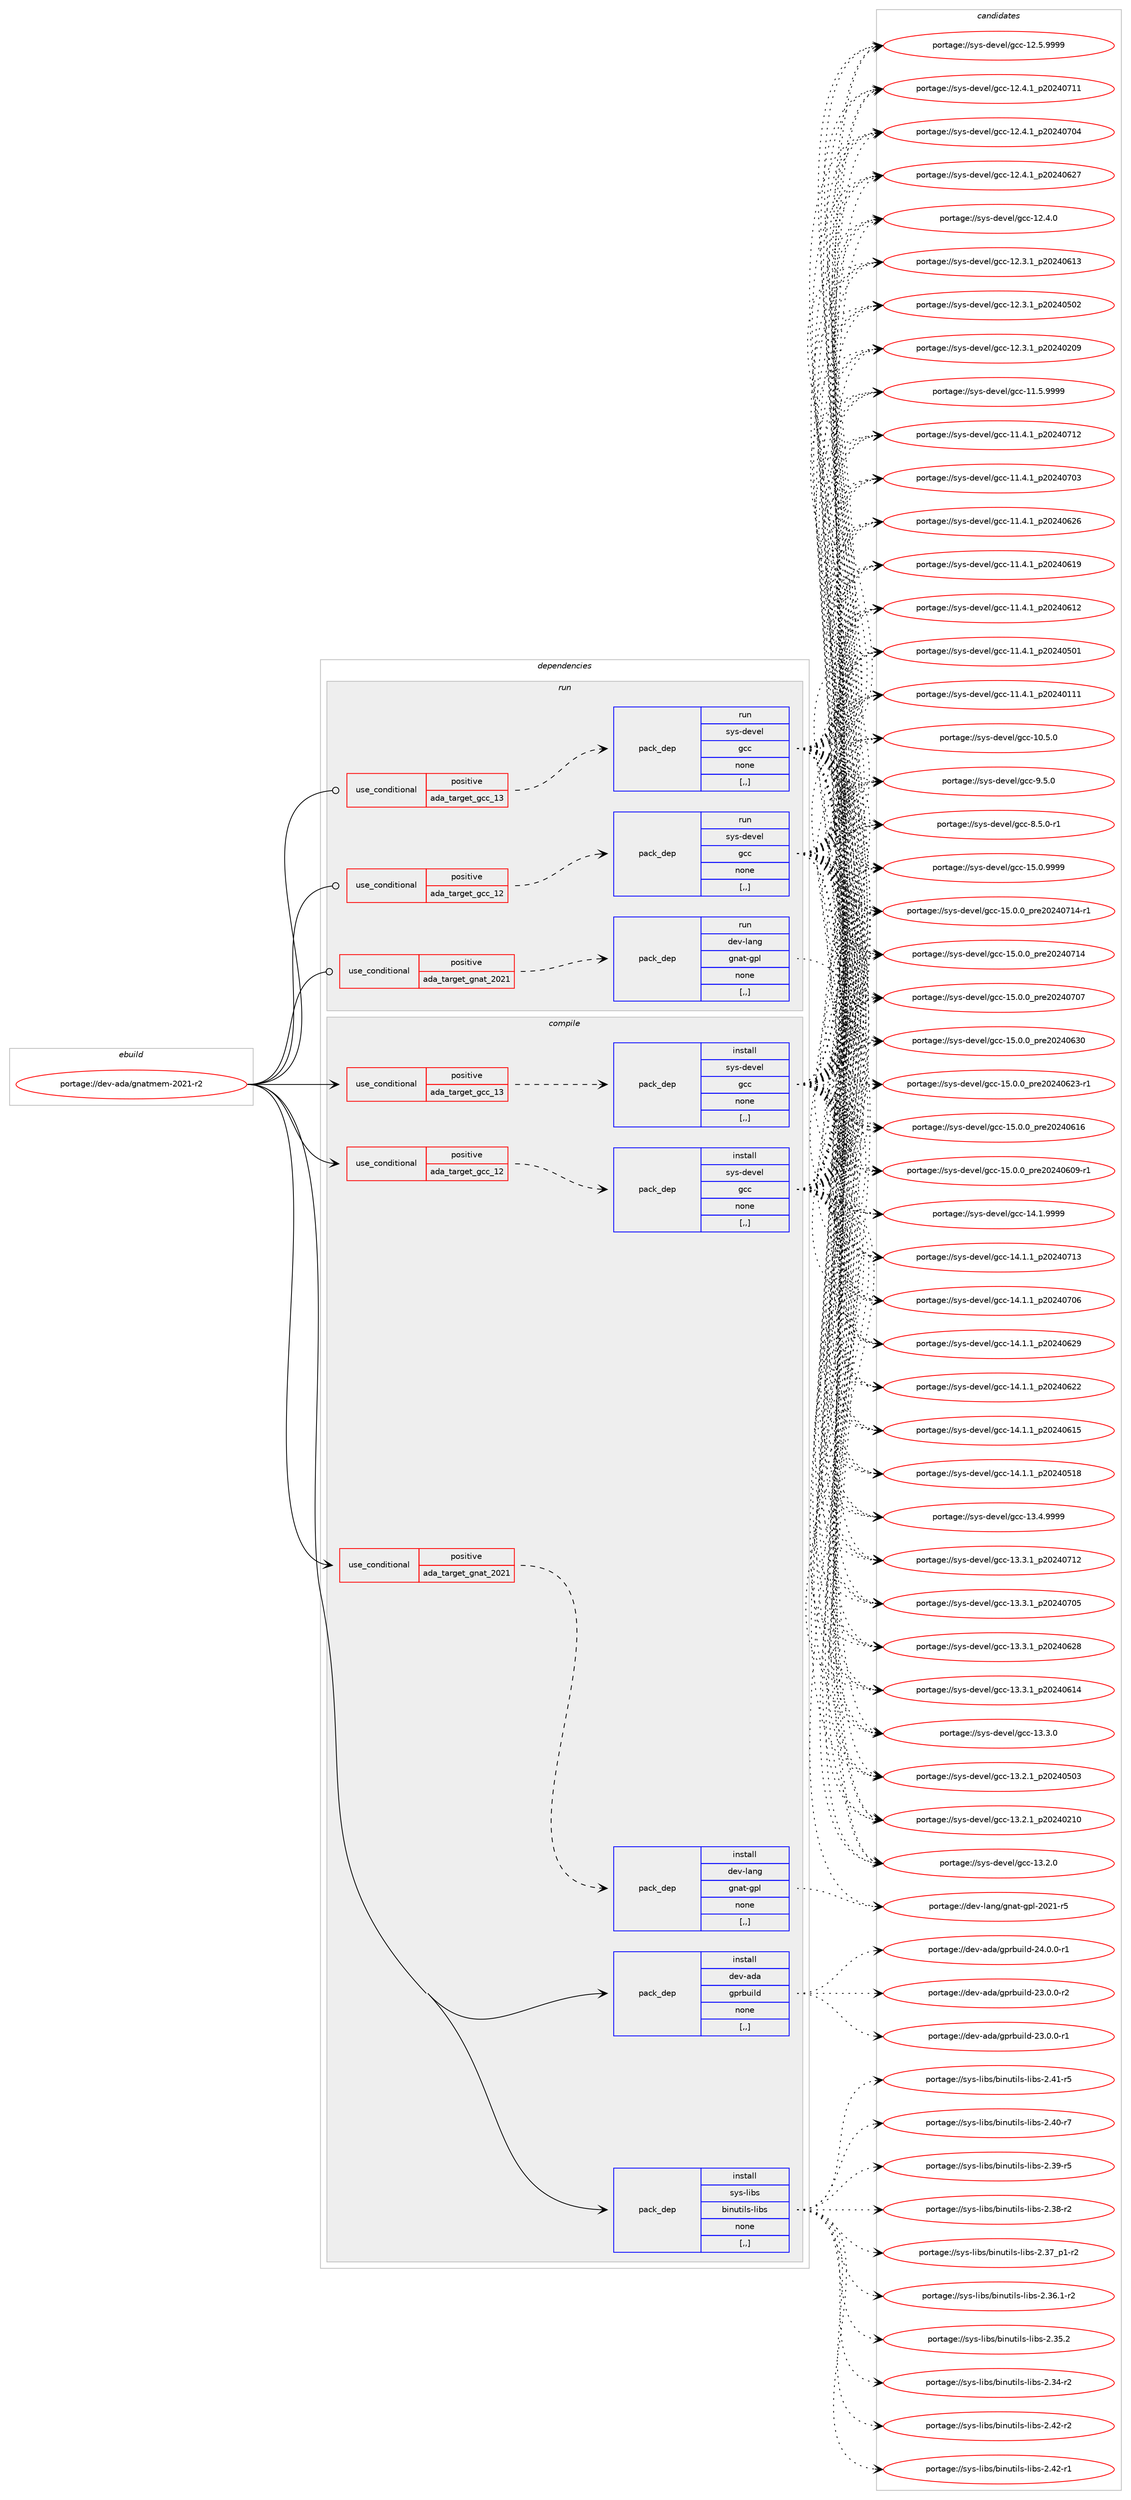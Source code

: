 digraph prolog {

# *************
# Graph options
# *************

newrank=true;
concentrate=true;
compound=true;
graph [rankdir=LR,fontname=Helvetica,fontsize=10,ranksep=1.5];#, ranksep=2.5, nodesep=0.2];
edge  [arrowhead=vee];
node  [fontname=Helvetica,fontsize=10];

# **********
# The ebuild
# **********

subgraph cluster_leftcol {
color=gray;
rank=same;
label=<<i>ebuild</i>>;
id [label="portage://dev-ada/gnatmem-2021-r2", color=red, width=4, href="../dev-ada/gnatmem-2021-r2.svg"];
}

# ****************
# The dependencies
# ****************

subgraph cluster_midcol {
color=gray;
label=<<i>dependencies</i>>;
subgraph cluster_compile {
fillcolor="#eeeeee";
style=filled;
label=<<i>compile</i>>;
subgraph cond16458 {
dependency63470 [label=<<TABLE BORDER="0" CELLBORDER="1" CELLSPACING="0" CELLPADDING="4"><TR><TD ROWSPAN="3" CELLPADDING="10">use_conditional</TD></TR><TR><TD>positive</TD></TR><TR><TD>ada_target_gcc_12</TD></TR></TABLE>>, shape=none, color=red];
subgraph pack46106 {
dependency63471 [label=<<TABLE BORDER="0" CELLBORDER="1" CELLSPACING="0" CELLPADDING="4" WIDTH="220"><TR><TD ROWSPAN="6" CELLPADDING="30">pack_dep</TD></TR><TR><TD WIDTH="110">install</TD></TR><TR><TD>sys-devel</TD></TR><TR><TD>gcc</TD></TR><TR><TD>none</TD></TR><TR><TD>[,,]</TD></TR></TABLE>>, shape=none, color=blue];
}
dependency63470:e -> dependency63471:w [weight=20,style="dashed",arrowhead="vee"];
}
id:e -> dependency63470:w [weight=20,style="solid",arrowhead="vee"];
subgraph cond16459 {
dependency63472 [label=<<TABLE BORDER="0" CELLBORDER="1" CELLSPACING="0" CELLPADDING="4"><TR><TD ROWSPAN="3" CELLPADDING="10">use_conditional</TD></TR><TR><TD>positive</TD></TR><TR><TD>ada_target_gcc_13</TD></TR></TABLE>>, shape=none, color=red];
subgraph pack46107 {
dependency63473 [label=<<TABLE BORDER="0" CELLBORDER="1" CELLSPACING="0" CELLPADDING="4" WIDTH="220"><TR><TD ROWSPAN="6" CELLPADDING="30">pack_dep</TD></TR><TR><TD WIDTH="110">install</TD></TR><TR><TD>sys-devel</TD></TR><TR><TD>gcc</TD></TR><TR><TD>none</TD></TR><TR><TD>[,,]</TD></TR></TABLE>>, shape=none, color=blue];
}
dependency63472:e -> dependency63473:w [weight=20,style="dashed",arrowhead="vee"];
}
id:e -> dependency63472:w [weight=20,style="solid",arrowhead="vee"];
subgraph cond16460 {
dependency63474 [label=<<TABLE BORDER="0" CELLBORDER="1" CELLSPACING="0" CELLPADDING="4"><TR><TD ROWSPAN="3" CELLPADDING="10">use_conditional</TD></TR><TR><TD>positive</TD></TR><TR><TD>ada_target_gnat_2021</TD></TR></TABLE>>, shape=none, color=red];
subgraph pack46108 {
dependency63475 [label=<<TABLE BORDER="0" CELLBORDER="1" CELLSPACING="0" CELLPADDING="4" WIDTH="220"><TR><TD ROWSPAN="6" CELLPADDING="30">pack_dep</TD></TR><TR><TD WIDTH="110">install</TD></TR><TR><TD>dev-lang</TD></TR><TR><TD>gnat-gpl</TD></TR><TR><TD>none</TD></TR><TR><TD>[,,]</TD></TR></TABLE>>, shape=none, color=blue];
}
dependency63474:e -> dependency63475:w [weight=20,style="dashed",arrowhead="vee"];
}
id:e -> dependency63474:w [weight=20,style="solid",arrowhead="vee"];
subgraph pack46109 {
dependency63476 [label=<<TABLE BORDER="0" CELLBORDER="1" CELLSPACING="0" CELLPADDING="4" WIDTH="220"><TR><TD ROWSPAN="6" CELLPADDING="30">pack_dep</TD></TR><TR><TD WIDTH="110">install</TD></TR><TR><TD>dev-ada</TD></TR><TR><TD>gprbuild</TD></TR><TR><TD>none</TD></TR><TR><TD>[,,]</TD></TR></TABLE>>, shape=none, color=blue];
}
id:e -> dependency63476:w [weight=20,style="solid",arrowhead="vee"];
subgraph pack46110 {
dependency63477 [label=<<TABLE BORDER="0" CELLBORDER="1" CELLSPACING="0" CELLPADDING="4" WIDTH="220"><TR><TD ROWSPAN="6" CELLPADDING="30">pack_dep</TD></TR><TR><TD WIDTH="110">install</TD></TR><TR><TD>sys-libs</TD></TR><TR><TD>binutils-libs</TD></TR><TR><TD>none</TD></TR><TR><TD>[,,]</TD></TR></TABLE>>, shape=none, color=blue];
}
id:e -> dependency63477:w [weight=20,style="solid",arrowhead="vee"];
}
subgraph cluster_compileandrun {
fillcolor="#eeeeee";
style=filled;
label=<<i>compile and run</i>>;
}
subgraph cluster_run {
fillcolor="#eeeeee";
style=filled;
label=<<i>run</i>>;
subgraph cond16461 {
dependency63478 [label=<<TABLE BORDER="0" CELLBORDER="1" CELLSPACING="0" CELLPADDING="4"><TR><TD ROWSPAN="3" CELLPADDING="10">use_conditional</TD></TR><TR><TD>positive</TD></TR><TR><TD>ada_target_gcc_12</TD></TR></TABLE>>, shape=none, color=red];
subgraph pack46111 {
dependency63479 [label=<<TABLE BORDER="0" CELLBORDER="1" CELLSPACING="0" CELLPADDING="4" WIDTH="220"><TR><TD ROWSPAN="6" CELLPADDING="30">pack_dep</TD></TR><TR><TD WIDTH="110">run</TD></TR><TR><TD>sys-devel</TD></TR><TR><TD>gcc</TD></TR><TR><TD>none</TD></TR><TR><TD>[,,]</TD></TR></TABLE>>, shape=none, color=blue];
}
dependency63478:e -> dependency63479:w [weight=20,style="dashed",arrowhead="vee"];
}
id:e -> dependency63478:w [weight=20,style="solid",arrowhead="odot"];
subgraph cond16462 {
dependency63480 [label=<<TABLE BORDER="0" CELLBORDER="1" CELLSPACING="0" CELLPADDING="4"><TR><TD ROWSPAN="3" CELLPADDING="10">use_conditional</TD></TR><TR><TD>positive</TD></TR><TR><TD>ada_target_gcc_13</TD></TR></TABLE>>, shape=none, color=red];
subgraph pack46112 {
dependency63481 [label=<<TABLE BORDER="0" CELLBORDER="1" CELLSPACING="0" CELLPADDING="4" WIDTH="220"><TR><TD ROWSPAN="6" CELLPADDING="30">pack_dep</TD></TR><TR><TD WIDTH="110">run</TD></TR><TR><TD>sys-devel</TD></TR><TR><TD>gcc</TD></TR><TR><TD>none</TD></TR><TR><TD>[,,]</TD></TR></TABLE>>, shape=none, color=blue];
}
dependency63480:e -> dependency63481:w [weight=20,style="dashed",arrowhead="vee"];
}
id:e -> dependency63480:w [weight=20,style="solid",arrowhead="odot"];
subgraph cond16463 {
dependency63482 [label=<<TABLE BORDER="0" CELLBORDER="1" CELLSPACING="0" CELLPADDING="4"><TR><TD ROWSPAN="3" CELLPADDING="10">use_conditional</TD></TR><TR><TD>positive</TD></TR><TR><TD>ada_target_gnat_2021</TD></TR></TABLE>>, shape=none, color=red];
subgraph pack46113 {
dependency63483 [label=<<TABLE BORDER="0" CELLBORDER="1" CELLSPACING="0" CELLPADDING="4" WIDTH="220"><TR><TD ROWSPAN="6" CELLPADDING="30">pack_dep</TD></TR><TR><TD WIDTH="110">run</TD></TR><TR><TD>dev-lang</TD></TR><TR><TD>gnat-gpl</TD></TR><TR><TD>none</TD></TR><TR><TD>[,,]</TD></TR></TABLE>>, shape=none, color=blue];
}
dependency63482:e -> dependency63483:w [weight=20,style="dashed",arrowhead="vee"];
}
id:e -> dependency63482:w [weight=20,style="solid",arrowhead="odot"];
}
}

# **************
# The candidates
# **************

subgraph cluster_choices {
rank=same;
color=gray;
label=<<i>candidates</i>>;

subgraph choice46106 {
color=black;
nodesep=1;
choice1151211154510010111810110847103999945495346484657575757 [label="portage://sys-devel/gcc-15.0.9999", color=red, width=4,href="../sys-devel/gcc-15.0.9999.svg"];
choice11512111545100101118101108471039999454953464846489511211410150485052485549524511449 [label="portage://sys-devel/gcc-15.0.0_pre20240714-r1", color=red, width=4,href="../sys-devel/gcc-15.0.0_pre20240714-r1.svg"];
choice1151211154510010111810110847103999945495346484648951121141015048505248554952 [label="portage://sys-devel/gcc-15.0.0_pre20240714", color=red, width=4,href="../sys-devel/gcc-15.0.0_pre20240714.svg"];
choice1151211154510010111810110847103999945495346484648951121141015048505248554855 [label="portage://sys-devel/gcc-15.0.0_pre20240707", color=red, width=4,href="../sys-devel/gcc-15.0.0_pre20240707.svg"];
choice1151211154510010111810110847103999945495346484648951121141015048505248545148 [label="portage://sys-devel/gcc-15.0.0_pre20240630", color=red, width=4,href="../sys-devel/gcc-15.0.0_pre20240630.svg"];
choice11512111545100101118101108471039999454953464846489511211410150485052485450514511449 [label="portage://sys-devel/gcc-15.0.0_pre20240623-r1", color=red, width=4,href="../sys-devel/gcc-15.0.0_pre20240623-r1.svg"];
choice1151211154510010111810110847103999945495346484648951121141015048505248544954 [label="portage://sys-devel/gcc-15.0.0_pre20240616", color=red, width=4,href="../sys-devel/gcc-15.0.0_pre20240616.svg"];
choice11512111545100101118101108471039999454953464846489511211410150485052485448574511449 [label="portage://sys-devel/gcc-15.0.0_pre20240609-r1", color=red, width=4,href="../sys-devel/gcc-15.0.0_pre20240609-r1.svg"];
choice1151211154510010111810110847103999945495246494657575757 [label="portage://sys-devel/gcc-14.1.9999", color=red, width=4,href="../sys-devel/gcc-14.1.9999.svg"];
choice1151211154510010111810110847103999945495246494649951125048505248554951 [label="portage://sys-devel/gcc-14.1.1_p20240713", color=red, width=4,href="../sys-devel/gcc-14.1.1_p20240713.svg"];
choice1151211154510010111810110847103999945495246494649951125048505248554854 [label="portage://sys-devel/gcc-14.1.1_p20240706", color=red, width=4,href="../sys-devel/gcc-14.1.1_p20240706.svg"];
choice1151211154510010111810110847103999945495246494649951125048505248545057 [label="portage://sys-devel/gcc-14.1.1_p20240629", color=red, width=4,href="../sys-devel/gcc-14.1.1_p20240629.svg"];
choice1151211154510010111810110847103999945495246494649951125048505248545050 [label="portage://sys-devel/gcc-14.1.1_p20240622", color=red, width=4,href="../sys-devel/gcc-14.1.1_p20240622.svg"];
choice1151211154510010111810110847103999945495246494649951125048505248544953 [label="portage://sys-devel/gcc-14.1.1_p20240615", color=red, width=4,href="../sys-devel/gcc-14.1.1_p20240615.svg"];
choice1151211154510010111810110847103999945495246494649951125048505248534956 [label="portage://sys-devel/gcc-14.1.1_p20240518", color=red, width=4,href="../sys-devel/gcc-14.1.1_p20240518.svg"];
choice1151211154510010111810110847103999945495146524657575757 [label="portage://sys-devel/gcc-13.4.9999", color=red, width=4,href="../sys-devel/gcc-13.4.9999.svg"];
choice1151211154510010111810110847103999945495146514649951125048505248554950 [label="portage://sys-devel/gcc-13.3.1_p20240712", color=red, width=4,href="../sys-devel/gcc-13.3.1_p20240712.svg"];
choice1151211154510010111810110847103999945495146514649951125048505248554853 [label="portage://sys-devel/gcc-13.3.1_p20240705", color=red, width=4,href="../sys-devel/gcc-13.3.1_p20240705.svg"];
choice1151211154510010111810110847103999945495146514649951125048505248545056 [label="portage://sys-devel/gcc-13.3.1_p20240628", color=red, width=4,href="../sys-devel/gcc-13.3.1_p20240628.svg"];
choice1151211154510010111810110847103999945495146514649951125048505248544952 [label="portage://sys-devel/gcc-13.3.1_p20240614", color=red, width=4,href="../sys-devel/gcc-13.3.1_p20240614.svg"];
choice1151211154510010111810110847103999945495146514648 [label="portage://sys-devel/gcc-13.3.0", color=red, width=4,href="../sys-devel/gcc-13.3.0.svg"];
choice1151211154510010111810110847103999945495146504649951125048505248534851 [label="portage://sys-devel/gcc-13.2.1_p20240503", color=red, width=4,href="../sys-devel/gcc-13.2.1_p20240503.svg"];
choice1151211154510010111810110847103999945495146504649951125048505248504948 [label="portage://sys-devel/gcc-13.2.1_p20240210", color=red, width=4,href="../sys-devel/gcc-13.2.1_p20240210.svg"];
choice1151211154510010111810110847103999945495146504648 [label="portage://sys-devel/gcc-13.2.0", color=red, width=4,href="../sys-devel/gcc-13.2.0.svg"];
choice1151211154510010111810110847103999945495046534657575757 [label="portage://sys-devel/gcc-12.5.9999", color=red, width=4,href="../sys-devel/gcc-12.5.9999.svg"];
choice1151211154510010111810110847103999945495046524649951125048505248554949 [label="portage://sys-devel/gcc-12.4.1_p20240711", color=red, width=4,href="../sys-devel/gcc-12.4.1_p20240711.svg"];
choice1151211154510010111810110847103999945495046524649951125048505248554852 [label="portage://sys-devel/gcc-12.4.1_p20240704", color=red, width=4,href="../sys-devel/gcc-12.4.1_p20240704.svg"];
choice1151211154510010111810110847103999945495046524649951125048505248545055 [label="portage://sys-devel/gcc-12.4.1_p20240627", color=red, width=4,href="../sys-devel/gcc-12.4.1_p20240627.svg"];
choice1151211154510010111810110847103999945495046524648 [label="portage://sys-devel/gcc-12.4.0", color=red, width=4,href="../sys-devel/gcc-12.4.0.svg"];
choice1151211154510010111810110847103999945495046514649951125048505248544951 [label="portage://sys-devel/gcc-12.3.1_p20240613", color=red, width=4,href="../sys-devel/gcc-12.3.1_p20240613.svg"];
choice1151211154510010111810110847103999945495046514649951125048505248534850 [label="portage://sys-devel/gcc-12.3.1_p20240502", color=red, width=4,href="../sys-devel/gcc-12.3.1_p20240502.svg"];
choice1151211154510010111810110847103999945495046514649951125048505248504857 [label="portage://sys-devel/gcc-12.3.1_p20240209", color=red, width=4,href="../sys-devel/gcc-12.3.1_p20240209.svg"];
choice1151211154510010111810110847103999945494946534657575757 [label="portage://sys-devel/gcc-11.5.9999", color=red, width=4,href="../sys-devel/gcc-11.5.9999.svg"];
choice1151211154510010111810110847103999945494946524649951125048505248554950 [label="portage://sys-devel/gcc-11.4.1_p20240712", color=red, width=4,href="../sys-devel/gcc-11.4.1_p20240712.svg"];
choice1151211154510010111810110847103999945494946524649951125048505248554851 [label="portage://sys-devel/gcc-11.4.1_p20240703", color=red, width=4,href="../sys-devel/gcc-11.4.1_p20240703.svg"];
choice1151211154510010111810110847103999945494946524649951125048505248545054 [label="portage://sys-devel/gcc-11.4.1_p20240626", color=red, width=4,href="../sys-devel/gcc-11.4.1_p20240626.svg"];
choice1151211154510010111810110847103999945494946524649951125048505248544957 [label="portage://sys-devel/gcc-11.4.1_p20240619", color=red, width=4,href="../sys-devel/gcc-11.4.1_p20240619.svg"];
choice1151211154510010111810110847103999945494946524649951125048505248544950 [label="portage://sys-devel/gcc-11.4.1_p20240612", color=red, width=4,href="../sys-devel/gcc-11.4.1_p20240612.svg"];
choice1151211154510010111810110847103999945494946524649951125048505248534849 [label="portage://sys-devel/gcc-11.4.1_p20240501", color=red, width=4,href="../sys-devel/gcc-11.4.1_p20240501.svg"];
choice1151211154510010111810110847103999945494946524649951125048505248494949 [label="portage://sys-devel/gcc-11.4.1_p20240111", color=red, width=4,href="../sys-devel/gcc-11.4.1_p20240111.svg"];
choice1151211154510010111810110847103999945494846534648 [label="portage://sys-devel/gcc-10.5.0", color=red, width=4,href="../sys-devel/gcc-10.5.0.svg"];
choice11512111545100101118101108471039999455746534648 [label="portage://sys-devel/gcc-9.5.0", color=red, width=4,href="../sys-devel/gcc-9.5.0.svg"];
choice115121115451001011181011084710399994556465346484511449 [label="portage://sys-devel/gcc-8.5.0-r1", color=red, width=4,href="../sys-devel/gcc-8.5.0-r1.svg"];
dependency63471:e -> choice1151211154510010111810110847103999945495346484657575757:w [style=dotted,weight="100"];
dependency63471:e -> choice11512111545100101118101108471039999454953464846489511211410150485052485549524511449:w [style=dotted,weight="100"];
dependency63471:e -> choice1151211154510010111810110847103999945495346484648951121141015048505248554952:w [style=dotted,weight="100"];
dependency63471:e -> choice1151211154510010111810110847103999945495346484648951121141015048505248554855:w [style=dotted,weight="100"];
dependency63471:e -> choice1151211154510010111810110847103999945495346484648951121141015048505248545148:w [style=dotted,weight="100"];
dependency63471:e -> choice11512111545100101118101108471039999454953464846489511211410150485052485450514511449:w [style=dotted,weight="100"];
dependency63471:e -> choice1151211154510010111810110847103999945495346484648951121141015048505248544954:w [style=dotted,weight="100"];
dependency63471:e -> choice11512111545100101118101108471039999454953464846489511211410150485052485448574511449:w [style=dotted,weight="100"];
dependency63471:e -> choice1151211154510010111810110847103999945495246494657575757:w [style=dotted,weight="100"];
dependency63471:e -> choice1151211154510010111810110847103999945495246494649951125048505248554951:w [style=dotted,weight="100"];
dependency63471:e -> choice1151211154510010111810110847103999945495246494649951125048505248554854:w [style=dotted,weight="100"];
dependency63471:e -> choice1151211154510010111810110847103999945495246494649951125048505248545057:w [style=dotted,weight="100"];
dependency63471:e -> choice1151211154510010111810110847103999945495246494649951125048505248545050:w [style=dotted,weight="100"];
dependency63471:e -> choice1151211154510010111810110847103999945495246494649951125048505248544953:w [style=dotted,weight="100"];
dependency63471:e -> choice1151211154510010111810110847103999945495246494649951125048505248534956:w [style=dotted,weight="100"];
dependency63471:e -> choice1151211154510010111810110847103999945495146524657575757:w [style=dotted,weight="100"];
dependency63471:e -> choice1151211154510010111810110847103999945495146514649951125048505248554950:w [style=dotted,weight="100"];
dependency63471:e -> choice1151211154510010111810110847103999945495146514649951125048505248554853:w [style=dotted,weight="100"];
dependency63471:e -> choice1151211154510010111810110847103999945495146514649951125048505248545056:w [style=dotted,weight="100"];
dependency63471:e -> choice1151211154510010111810110847103999945495146514649951125048505248544952:w [style=dotted,weight="100"];
dependency63471:e -> choice1151211154510010111810110847103999945495146514648:w [style=dotted,weight="100"];
dependency63471:e -> choice1151211154510010111810110847103999945495146504649951125048505248534851:w [style=dotted,weight="100"];
dependency63471:e -> choice1151211154510010111810110847103999945495146504649951125048505248504948:w [style=dotted,weight="100"];
dependency63471:e -> choice1151211154510010111810110847103999945495146504648:w [style=dotted,weight="100"];
dependency63471:e -> choice1151211154510010111810110847103999945495046534657575757:w [style=dotted,weight="100"];
dependency63471:e -> choice1151211154510010111810110847103999945495046524649951125048505248554949:w [style=dotted,weight="100"];
dependency63471:e -> choice1151211154510010111810110847103999945495046524649951125048505248554852:w [style=dotted,weight="100"];
dependency63471:e -> choice1151211154510010111810110847103999945495046524649951125048505248545055:w [style=dotted,weight="100"];
dependency63471:e -> choice1151211154510010111810110847103999945495046524648:w [style=dotted,weight="100"];
dependency63471:e -> choice1151211154510010111810110847103999945495046514649951125048505248544951:w [style=dotted,weight="100"];
dependency63471:e -> choice1151211154510010111810110847103999945495046514649951125048505248534850:w [style=dotted,weight="100"];
dependency63471:e -> choice1151211154510010111810110847103999945495046514649951125048505248504857:w [style=dotted,weight="100"];
dependency63471:e -> choice1151211154510010111810110847103999945494946534657575757:w [style=dotted,weight="100"];
dependency63471:e -> choice1151211154510010111810110847103999945494946524649951125048505248554950:w [style=dotted,weight="100"];
dependency63471:e -> choice1151211154510010111810110847103999945494946524649951125048505248554851:w [style=dotted,weight="100"];
dependency63471:e -> choice1151211154510010111810110847103999945494946524649951125048505248545054:w [style=dotted,weight="100"];
dependency63471:e -> choice1151211154510010111810110847103999945494946524649951125048505248544957:w [style=dotted,weight="100"];
dependency63471:e -> choice1151211154510010111810110847103999945494946524649951125048505248544950:w [style=dotted,weight="100"];
dependency63471:e -> choice1151211154510010111810110847103999945494946524649951125048505248534849:w [style=dotted,weight="100"];
dependency63471:e -> choice1151211154510010111810110847103999945494946524649951125048505248494949:w [style=dotted,weight="100"];
dependency63471:e -> choice1151211154510010111810110847103999945494846534648:w [style=dotted,weight="100"];
dependency63471:e -> choice11512111545100101118101108471039999455746534648:w [style=dotted,weight="100"];
dependency63471:e -> choice115121115451001011181011084710399994556465346484511449:w [style=dotted,weight="100"];
}
subgraph choice46107 {
color=black;
nodesep=1;
choice1151211154510010111810110847103999945495346484657575757 [label="portage://sys-devel/gcc-15.0.9999", color=red, width=4,href="../sys-devel/gcc-15.0.9999.svg"];
choice11512111545100101118101108471039999454953464846489511211410150485052485549524511449 [label="portage://sys-devel/gcc-15.0.0_pre20240714-r1", color=red, width=4,href="../sys-devel/gcc-15.0.0_pre20240714-r1.svg"];
choice1151211154510010111810110847103999945495346484648951121141015048505248554952 [label="portage://sys-devel/gcc-15.0.0_pre20240714", color=red, width=4,href="../sys-devel/gcc-15.0.0_pre20240714.svg"];
choice1151211154510010111810110847103999945495346484648951121141015048505248554855 [label="portage://sys-devel/gcc-15.0.0_pre20240707", color=red, width=4,href="../sys-devel/gcc-15.0.0_pre20240707.svg"];
choice1151211154510010111810110847103999945495346484648951121141015048505248545148 [label="portage://sys-devel/gcc-15.0.0_pre20240630", color=red, width=4,href="../sys-devel/gcc-15.0.0_pre20240630.svg"];
choice11512111545100101118101108471039999454953464846489511211410150485052485450514511449 [label="portage://sys-devel/gcc-15.0.0_pre20240623-r1", color=red, width=4,href="../sys-devel/gcc-15.0.0_pre20240623-r1.svg"];
choice1151211154510010111810110847103999945495346484648951121141015048505248544954 [label="portage://sys-devel/gcc-15.0.0_pre20240616", color=red, width=4,href="../sys-devel/gcc-15.0.0_pre20240616.svg"];
choice11512111545100101118101108471039999454953464846489511211410150485052485448574511449 [label="portage://sys-devel/gcc-15.0.0_pre20240609-r1", color=red, width=4,href="../sys-devel/gcc-15.0.0_pre20240609-r1.svg"];
choice1151211154510010111810110847103999945495246494657575757 [label="portage://sys-devel/gcc-14.1.9999", color=red, width=4,href="../sys-devel/gcc-14.1.9999.svg"];
choice1151211154510010111810110847103999945495246494649951125048505248554951 [label="portage://sys-devel/gcc-14.1.1_p20240713", color=red, width=4,href="../sys-devel/gcc-14.1.1_p20240713.svg"];
choice1151211154510010111810110847103999945495246494649951125048505248554854 [label="portage://sys-devel/gcc-14.1.1_p20240706", color=red, width=4,href="../sys-devel/gcc-14.1.1_p20240706.svg"];
choice1151211154510010111810110847103999945495246494649951125048505248545057 [label="portage://sys-devel/gcc-14.1.1_p20240629", color=red, width=4,href="../sys-devel/gcc-14.1.1_p20240629.svg"];
choice1151211154510010111810110847103999945495246494649951125048505248545050 [label="portage://sys-devel/gcc-14.1.1_p20240622", color=red, width=4,href="../sys-devel/gcc-14.1.1_p20240622.svg"];
choice1151211154510010111810110847103999945495246494649951125048505248544953 [label="portage://sys-devel/gcc-14.1.1_p20240615", color=red, width=4,href="../sys-devel/gcc-14.1.1_p20240615.svg"];
choice1151211154510010111810110847103999945495246494649951125048505248534956 [label="portage://sys-devel/gcc-14.1.1_p20240518", color=red, width=4,href="../sys-devel/gcc-14.1.1_p20240518.svg"];
choice1151211154510010111810110847103999945495146524657575757 [label="portage://sys-devel/gcc-13.4.9999", color=red, width=4,href="../sys-devel/gcc-13.4.9999.svg"];
choice1151211154510010111810110847103999945495146514649951125048505248554950 [label="portage://sys-devel/gcc-13.3.1_p20240712", color=red, width=4,href="../sys-devel/gcc-13.3.1_p20240712.svg"];
choice1151211154510010111810110847103999945495146514649951125048505248554853 [label="portage://sys-devel/gcc-13.3.1_p20240705", color=red, width=4,href="../sys-devel/gcc-13.3.1_p20240705.svg"];
choice1151211154510010111810110847103999945495146514649951125048505248545056 [label="portage://sys-devel/gcc-13.3.1_p20240628", color=red, width=4,href="../sys-devel/gcc-13.3.1_p20240628.svg"];
choice1151211154510010111810110847103999945495146514649951125048505248544952 [label="portage://sys-devel/gcc-13.3.1_p20240614", color=red, width=4,href="../sys-devel/gcc-13.3.1_p20240614.svg"];
choice1151211154510010111810110847103999945495146514648 [label="portage://sys-devel/gcc-13.3.0", color=red, width=4,href="../sys-devel/gcc-13.3.0.svg"];
choice1151211154510010111810110847103999945495146504649951125048505248534851 [label="portage://sys-devel/gcc-13.2.1_p20240503", color=red, width=4,href="../sys-devel/gcc-13.2.1_p20240503.svg"];
choice1151211154510010111810110847103999945495146504649951125048505248504948 [label="portage://sys-devel/gcc-13.2.1_p20240210", color=red, width=4,href="../sys-devel/gcc-13.2.1_p20240210.svg"];
choice1151211154510010111810110847103999945495146504648 [label="portage://sys-devel/gcc-13.2.0", color=red, width=4,href="../sys-devel/gcc-13.2.0.svg"];
choice1151211154510010111810110847103999945495046534657575757 [label="portage://sys-devel/gcc-12.5.9999", color=red, width=4,href="../sys-devel/gcc-12.5.9999.svg"];
choice1151211154510010111810110847103999945495046524649951125048505248554949 [label="portage://sys-devel/gcc-12.4.1_p20240711", color=red, width=4,href="../sys-devel/gcc-12.4.1_p20240711.svg"];
choice1151211154510010111810110847103999945495046524649951125048505248554852 [label="portage://sys-devel/gcc-12.4.1_p20240704", color=red, width=4,href="../sys-devel/gcc-12.4.1_p20240704.svg"];
choice1151211154510010111810110847103999945495046524649951125048505248545055 [label="portage://sys-devel/gcc-12.4.1_p20240627", color=red, width=4,href="../sys-devel/gcc-12.4.1_p20240627.svg"];
choice1151211154510010111810110847103999945495046524648 [label="portage://sys-devel/gcc-12.4.0", color=red, width=4,href="../sys-devel/gcc-12.4.0.svg"];
choice1151211154510010111810110847103999945495046514649951125048505248544951 [label="portage://sys-devel/gcc-12.3.1_p20240613", color=red, width=4,href="../sys-devel/gcc-12.3.1_p20240613.svg"];
choice1151211154510010111810110847103999945495046514649951125048505248534850 [label="portage://sys-devel/gcc-12.3.1_p20240502", color=red, width=4,href="../sys-devel/gcc-12.3.1_p20240502.svg"];
choice1151211154510010111810110847103999945495046514649951125048505248504857 [label="portage://sys-devel/gcc-12.3.1_p20240209", color=red, width=4,href="../sys-devel/gcc-12.3.1_p20240209.svg"];
choice1151211154510010111810110847103999945494946534657575757 [label="portage://sys-devel/gcc-11.5.9999", color=red, width=4,href="../sys-devel/gcc-11.5.9999.svg"];
choice1151211154510010111810110847103999945494946524649951125048505248554950 [label="portage://sys-devel/gcc-11.4.1_p20240712", color=red, width=4,href="../sys-devel/gcc-11.4.1_p20240712.svg"];
choice1151211154510010111810110847103999945494946524649951125048505248554851 [label="portage://sys-devel/gcc-11.4.1_p20240703", color=red, width=4,href="../sys-devel/gcc-11.4.1_p20240703.svg"];
choice1151211154510010111810110847103999945494946524649951125048505248545054 [label="portage://sys-devel/gcc-11.4.1_p20240626", color=red, width=4,href="../sys-devel/gcc-11.4.1_p20240626.svg"];
choice1151211154510010111810110847103999945494946524649951125048505248544957 [label="portage://sys-devel/gcc-11.4.1_p20240619", color=red, width=4,href="../sys-devel/gcc-11.4.1_p20240619.svg"];
choice1151211154510010111810110847103999945494946524649951125048505248544950 [label="portage://sys-devel/gcc-11.4.1_p20240612", color=red, width=4,href="../sys-devel/gcc-11.4.1_p20240612.svg"];
choice1151211154510010111810110847103999945494946524649951125048505248534849 [label="portage://sys-devel/gcc-11.4.1_p20240501", color=red, width=4,href="../sys-devel/gcc-11.4.1_p20240501.svg"];
choice1151211154510010111810110847103999945494946524649951125048505248494949 [label="portage://sys-devel/gcc-11.4.1_p20240111", color=red, width=4,href="../sys-devel/gcc-11.4.1_p20240111.svg"];
choice1151211154510010111810110847103999945494846534648 [label="portage://sys-devel/gcc-10.5.0", color=red, width=4,href="../sys-devel/gcc-10.5.0.svg"];
choice11512111545100101118101108471039999455746534648 [label="portage://sys-devel/gcc-9.5.0", color=red, width=4,href="../sys-devel/gcc-9.5.0.svg"];
choice115121115451001011181011084710399994556465346484511449 [label="portage://sys-devel/gcc-8.5.0-r1", color=red, width=4,href="../sys-devel/gcc-8.5.0-r1.svg"];
dependency63473:e -> choice1151211154510010111810110847103999945495346484657575757:w [style=dotted,weight="100"];
dependency63473:e -> choice11512111545100101118101108471039999454953464846489511211410150485052485549524511449:w [style=dotted,weight="100"];
dependency63473:e -> choice1151211154510010111810110847103999945495346484648951121141015048505248554952:w [style=dotted,weight="100"];
dependency63473:e -> choice1151211154510010111810110847103999945495346484648951121141015048505248554855:w [style=dotted,weight="100"];
dependency63473:e -> choice1151211154510010111810110847103999945495346484648951121141015048505248545148:w [style=dotted,weight="100"];
dependency63473:e -> choice11512111545100101118101108471039999454953464846489511211410150485052485450514511449:w [style=dotted,weight="100"];
dependency63473:e -> choice1151211154510010111810110847103999945495346484648951121141015048505248544954:w [style=dotted,weight="100"];
dependency63473:e -> choice11512111545100101118101108471039999454953464846489511211410150485052485448574511449:w [style=dotted,weight="100"];
dependency63473:e -> choice1151211154510010111810110847103999945495246494657575757:w [style=dotted,weight="100"];
dependency63473:e -> choice1151211154510010111810110847103999945495246494649951125048505248554951:w [style=dotted,weight="100"];
dependency63473:e -> choice1151211154510010111810110847103999945495246494649951125048505248554854:w [style=dotted,weight="100"];
dependency63473:e -> choice1151211154510010111810110847103999945495246494649951125048505248545057:w [style=dotted,weight="100"];
dependency63473:e -> choice1151211154510010111810110847103999945495246494649951125048505248545050:w [style=dotted,weight="100"];
dependency63473:e -> choice1151211154510010111810110847103999945495246494649951125048505248544953:w [style=dotted,weight="100"];
dependency63473:e -> choice1151211154510010111810110847103999945495246494649951125048505248534956:w [style=dotted,weight="100"];
dependency63473:e -> choice1151211154510010111810110847103999945495146524657575757:w [style=dotted,weight="100"];
dependency63473:e -> choice1151211154510010111810110847103999945495146514649951125048505248554950:w [style=dotted,weight="100"];
dependency63473:e -> choice1151211154510010111810110847103999945495146514649951125048505248554853:w [style=dotted,weight="100"];
dependency63473:e -> choice1151211154510010111810110847103999945495146514649951125048505248545056:w [style=dotted,weight="100"];
dependency63473:e -> choice1151211154510010111810110847103999945495146514649951125048505248544952:w [style=dotted,weight="100"];
dependency63473:e -> choice1151211154510010111810110847103999945495146514648:w [style=dotted,weight="100"];
dependency63473:e -> choice1151211154510010111810110847103999945495146504649951125048505248534851:w [style=dotted,weight="100"];
dependency63473:e -> choice1151211154510010111810110847103999945495146504649951125048505248504948:w [style=dotted,weight="100"];
dependency63473:e -> choice1151211154510010111810110847103999945495146504648:w [style=dotted,weight="100"];
dependency63473:e -> choice1151211154510010111810110847103999945495046534657575757:w [style=dotted,weight="100"];
dependency63473:e -> choice1151211154510010111810110847103999945495046524649951125048505248554949:w [style=dotted,weight="100"];
dependency63473:e -> choice1151211154510010111810110847103999945495046524649951125048505248554852:w [style=dotted,weight="100"];
dependency63473:e -> choice1151211154510010111810110847103999945495046524649951125048505248545055:w [style=dotted,weight="100"];
dependency63473:e -> choice1151211154510010111810110847103999945495046524648:w [style=dotted,weight="100"];
dependency63473:e -> choice1151211154510010111810110847103999945495046514649951125048505248544951:w [style=dotted,weight="100"];
dependency63473:e -> choice1151211154510010111810110847103999945495046514649951125048505248534850:w [style=dotted,weight="100"];
dependency63473:e -> choice1151211154510010111810110847103999945495046514649951125048505248504857:w [style=dotted,weight="100"];
dependency63473:e -> choice1151211154510010111810110847103999945494946534657575757:w [style=dotted,weight="100"];
dependency63473:e -> choice1151211154510010111810110847103999945494946524649951125048505248554950:w [style=dotted,weight="100"];
dependency63473:e -> choice1151211154510010111810110847103999945494946524649951125048505248554851:w [style=dotted,weight="100"];
dependency63473:e -> choice1151211154510010111810110847103999945494946524649951125048505248545054:w [style=dotted,weight="100"];
dependency63473:e -> choice1151211154510010111810110847103999945494946524649951125048505248544957:w [style=dotted,weight="100"];
dependency63473:e -> choice1151211154510010111810110847103999945494946524649951125048505248544950:w [style=dotted,weight="100"];
dependency63473:e -> choice1151211154510010111810110847103999945494946524649951125048505248534849:w [style=dotted,weight="100"];
dependency63473:e -> choice1151211154510010111810110847103999945494946524649951125048505248494949:w [style=dotted,weight="100"];
dependency63473:e -> choice1151211154510010111810110847103999945494846534648:w [style=dotted,weight="100"];
dependency63473:e -> choice11512111545100101118101108471039999455746534648:w [style=dotted,weight="100"];
dependency63473:e -> choice115121115451001011181011084710399994556465346484511449:w [style=dotted,weight="100"];
}
subgraph choice46108 {
color=black;
nodesep=1;
choice100101118451089711010347103110971164510311210845504850494511453 [label="portage://dev-lang/gnat-gpl-2021-r5", color=red, width=4,href="../dev-lang/gnat-gpl-2021-r5.svg"];
dependency63475:e -> choice100101118451089711010347103110971164510311210845504850494511453:w [style=dotted,weight="100"];
}
subgraph choice46109 {
color=black;
nodesep=1;
choice1001011184597100974710311211498117105108100455052464846484511449 [label="portage://dev-ada/gprbuild-24.0.0-r1", color=red, width=4,href="../dev-ada/gprbuild-24.0.0-r1.svg"];
choice1001011184597100974710311211498117105108100455051464846484511450 [label="portage://dev-ada/gprbuild-23.0.0-r2", color=red, width=4,href="../dev-ada/gprbuild-23.0.0-r2.svg"];
choice1001011184597100974710311211498117105108100455051464846484511449 [label="portage://dev-ada/gprbuild-23.0.0-r1", color=red, width=4,href="../dev-ada/gprbuild-23.0.0-r1.svg"];
dependency63476:e -> choice1001011184597100974710311211498117105108100455052464846484511449:w [style=dotted,weight="100"];
dependency63476:e -> choice1001011184597100974710311211498117105108100455051464846484511450:w [style=dotted,weight="100"];
dependency63476:e -> choice1001011184597100974710311211498117105108100455051464846484511449:w [style=dotted,weight="100"];
}
subgraph choice46110 {
color=black;
nodesep=1;
choice11512111545108105981154798105110117116105108115451081059811545504652504511450 [label="portage://sys-libs/binutils-libs-2.42-r2", color=red, width=4,href="../sys-libs/binutils-libs-2.42-r2.svg"];
choice11512111545108105981154798105110117116105108115451081059811545504652504511449 [label="portage://sys-libs/binutils-libs-2.42-r1", color=red, width=4,href="../sys-libs/binutils-libs-2.42-r1.svg"];
choice11512111545108105981154798105110117116105108115451081059811545504652494511453 [label="portage://sys-libs/binutils-libs-2.41-r5", color=red, width=4,href="../sys-libs/binutils-libs-2.41-r5.svg"];
choice11512111545108105981154798105110117116105108115451081059811545504652484511455 [label="portage://sys-libs/binutils-libs-2.40-r7", color=red, width=4,href="../sys-libs/binutils-libs-2.40-r7.svg"];
choice11512111545108105981154798105110117116105108115451081059811545504651574511453 [label="portage://sys-libs/binutils-libs-2.39-r5", color=red, width=4,href="../sys-libs/binutils-libs-2.39-r5.svg"];
choice11512111545108105981154798105110117116105108115451081059811545504651564511450 [label="portage://sys-libs/binutils-libs-2.38-r2", color=red, width=4,href="../sys-libs/binutils-libs-2.38-r2.svg"];
choice115121115451081059811547981051101171161051081154510810598115455046515595112494511450 [label="portage://sys-libs/binutils-libs-2.37_p1-r2", color=red, width=4,href="../sys-libs/binutils-libs-2.37_p1-r2.svg"];
choice115121115451081059811547981051101171161051081154510810598115455046515446494511450 [label="portage://sys-libs/binutils-libs-2.36.1-r2", color=red, width=4,href="../sys-libs/binutils-libs-2.36.1-r2.svg"];
choice11512111545108105981154798105110117116105108115451081059811545504651534650 [label="portage://sys-libs/binutils-libs-2.35.2", color=red, width=4,href="../sys-libs/binutils-libs-2.35.2.svg"];
choice11512111545108105981154798105110117116105108115451081059811545504651524511450 [label="portage://sys-libs/binutils-libs-2.34-r2", color=red, width=4,href="../sys-libs/binutils-libs-2.34-r2.svg"];
dependency63477:e -> choice11512111545108105981154798105110117116105108115451081059811545504652504511450:w [style=dotted,weight="100"];
dependency63477:e -> choice11512111545108105981154798105110117116105108115451081059811545504652504511449:w [style=dotted,weight="100"];
dependency63477:e -> choice11512111545108105981154798105110117116105108115451081059811545504652494511453:w [style=dotted,weight="100"];
dependency63477:e -> choice11512111545108105981154798105110117116105108115451081059811545504652484511455:w [style=dotted,weight="100"];
dependency63477:e -> choice11512111545108105981154798105110117116105108115451081059811545504651574511453:w [style=dotted,weight="100"];
dependency63477:e -> choice11512111545108105981154798105110117116105108115451081059811545504651564511450:w [style=dotted,weight="100"];
dependency63477:e -> choice115121115451081059811547981051101171161051081154510810598115455046515595112494511450:w [style=dotted,weight="100"];
dependency63477:e -> choice115121115451081059811547981051101171161051081154510810598115455046515446494511450:w [style=dotted,weight="100"];
dependency63477:e -> choice11512111545108105981154798105110117116105108115451081059811545504651534650:w [style=dotted,weight="100"];
dependency63477:e -> choice11512111545108105981154798105110117116105108115451081059811545504651524511450:w [style=dotted,weight="100"];
}
subgraph choice46111 {
color=black;
nodesep=1;
choice1151211154510010111810110847103999945495346484657575757 [label="portage://sys-devel/gcc-15.0.9999", color=red, width=4,href="../sys-devel/gcc-15.0.9999.svg"];
choice11512111545100101118101108471039999454953464846489511211410150485052485549524511449 [label="portage://sys-devel/gcc-15.0.0_pre20240714-r1", color=red, width=4,href="../sys-devel/gcc-15.0.0_pre20240714-r1.svg"];
choice1151211154510010111810110847103999945495346484648951121141015048505248554952 [label="portage://sys-devel/gcc-15.0.0_pre20240714", color=red, width=4,href="../sys-devel/gcc-15.0.0_pre20240714.svg"];
choice1151211154510010111810110847103999945495346484648951121141015048505248554855 [label="portage://sys-devel/gcc-15.0.0_pre20240707", color=red, width=4,href="../sys-devel/gcc-15.0.0_pre20240707.svg"];
choice1151211154510010111810110847103999945495346484648951121141015048505248545148 [label="portage://sys-devel/gcc-15.0.0_pre20240630", color=red, width=4,href="../sys-devel/gcc-15.0.0_pre20240630.svg"];
choice11512111545100101118101108471039999454953464846489511211410150485052485450514511449 [label="portage://sys-devel/gcc-15.0.0_pre20240623-r1", color=red, width=4,href="../sys-devel/gcc-15.0.0_pre20240623-r1.svg"];
choice1151211154510010111810110847103999945495346484648951121141015048505248544954 [label="portage://sys-devel/gcc-15.0.0_pre20240616", color=red, width=4,href="../sys-devel/gcc-15.0.0_pre20240616.svg"];
choice11512111545100101118101108471039999454953464846489511211410150485052485448574511449 [label="portage://sys-devel/gcc-15.0.0_pre20240609-r1", color=red, width=4,href="../sys-devel/gcc-15.0.0_pre20240609-r1.svg"];
choice1151211154510010111810110847103999945495246494657575757 [label="portage://sys-devel/gcc-14.1.9999", color=red, width=4,href="../sys-devel/gcc-14.1.9999.svg"];
choice1151211154510010111810110847103999945495246494649951125048505248554951 [label="portage://sys-devel/gcc-14.1.1_p20240713", color=red, width=4,href="../sys-devel/gcc-14.1.1_p20240713.svg"];
choice1151211154510010111810110847103999945495246494649951125048505248554854 [label="portage://sys-devel/gcc-14.1.1_p20240706", color=red, width=4,href="../sys-devel/gcc-14.1.1_p20240706.svg"];
choice1151211154510010111810110847103999945495246494649951125048505248545057 [label="portage://sys-devel/gcc-14.1.1_p20240629", color=red, width=4,href="../sys-devel/gcc-14.1.1_p20240629.svg"];
choice1151211154510010111810110847103999945495246494649951125048505248545050 [label="portage://sys-devel/gcc-14.1.1_p20240622", color=red, width=4,href="../sys-devel/gcc-14.1.1_p20240622.svg"];
choice1151211154510010111810110847103999945495246494649951125048505248544953 [label="portage://sys-devel/gcc-14.1.1_p20240615", color=red, width=4,href="../sys-devel/gcc-14.1.1_p20240615.svg"];
choice1151211154510010111810110847103999945495246494649951125048505248534956 [label="portage://sys-devel/gcc-14.1.1_p20240518", color=red, width=4,href="../sys-devel/gcc-14.1.1_p20240518.svg"];
choice1151211154510010111810110847103999945495146524657575757 [label="portage://sys-devel/gcc-13.4.9999", color=red, width=4,href="../sys-devel/gcc-13.4.9999.svg"];
choice1151211154510010111810110847103999945495146514649951125048505248554950 [label="portage://sys-devel/gcc-13.3.1_p20240712", color=red, width=4,href="../sys-devel/gcc-13.3.1_p20240712.svg"];
choice1151211154510010111810110847103999945495146514649951125048505248554853 [label="portage://sys-devel/gcc-13.3.1_p20240705", color=red, width=4,href="../sys-devel/gcc-13.3.1_p20240705.svg"];
choice1151211154510010111810110847103999945495146514649951125048505248545056 [label="portage://sys-devel/gcc-13.3.1_p20240628", color=red, width=4,href="../sys-devel/gcc-13.3.1_p20240628.svg"];
choice1151211154510010111810110847103999945495146514649951125048505248544952 [label="portage://sys-devel/gcc-13.3.1_p20240614", color=red, width=4,href="../sys-devel/gcc-13.3.1_p20240614.svg"];
choice1151211154510010111810110847103999945495146514648 [label="portage://sys-devel/gcc-13.3.0", color=red, width=4,href="../sys-devel/gcc-13.3.0.svg"];
choice1151211154510010111810110847103999945495146504649951125048505248534851 [label="portage://sys-devel/gcc-13.2.1_p20240503", color=red, width=4,href="../sys-devel/gcc-13.2.1_p20240503.svg"];
choice1151211154510010111810110847103999945495146504649951125048505248504948 [label="portage://sys-devel/gcc-13.2.1_p20240210", color=red, width=4,href="../sys-devel/gcc-13.2.1_p20240210.svg"];
choice1151211154510010111810110847103999945495146504648 [label="portage://sys-devel/gcc-13.2.0", color=red, width=4,href="../sys-devel/gcc-13.2.0.svg"];
choice1151211154510010111810110847103999945495046534657575757 [label="portage://sys-devel/gcc-12.5.9999", color=red, width=4,href="../sys-devel/gcc-12.5.9999.svg"];
choice1151211154510010111810110847103999945495046524649951125048505248554949 [label="portage://sys-devel/gcc-12.4.1_p20240711", color=red, width=4,href="../sys-devel/gcc-12.4.1_p20240711.svg"];
choice1151211154510010111810110847103999945495046524649951125048505248554852 [label="portage://sys-devel/gcc-12.4.1_p20240704", color=red, width=4,href="../sys-devel/gcc-12.4.1_p20240704.svg"];
choice1151211154510010111810110847103999945495046524649951125048505248545055 [label="portage://sys-devel/gcc-12.4.1_p20240627", color=red, width=4,href="../sys-devel/gcc-12.4.1_p20240627.svg"];
choice1151211154510010111810110847103999945495046524648 [label="portage://sys-devel/gcc-12.4.0", color=red, width=4,href="../sys-devel/gcc-12.4.0.svg"];
choice1151211154510010111810110847103999945495046514649951125048505248544951 [label="portage://sys-devel/gcc-12.3.1_p20240613", color=red, width=4,href="../sys-devel/gcc-12.3.1_p20240613.svg"];
choice1151211154510010111810110847103999945495046514649951125048505248534850 [label="portage://sys-devel/gcc-12.3.1_p20240502", color=red, width=4,href="../sys-devel/gcc-12.3.1_p20240502.svg"];
choice1151211154510010111810110847103999945495046514649951125048505248504857 [label="portage://sys-devel/gcc-12.3.1_p20240209", color=red, width=4,href="../sys-devel/gcc-12.3.1_p20240209.svg"];
choice1151211154510010111810110847103999945494946534657575757 [label="portage://sys-devel/gcc-11.5.9999", color=red, width=4,href="../sys-devel/gcc-11.5.9999.svg"];
choice1151211154510010111810110847103999945494946524649951125048505248554950 [label="portage://sys-devel/gcc-11.4.1_p20240712", color=red, width=4,href="../sys-devel/gcc-11.4.1_p20240712.svg"];
choice1151211154510010111810110847103999945494946524649951125048505248554851 [label="portage://sys-devel/gcc-11.4.1_p20240703", color=red, width=4,href="../sys-devel/gcc-11.4.1_p20240703.svg"];
choice1151211154510010111810110847103999945494946524649951125048505248545054 [label="portage://sys-devel/gcc-11.4.1_p20240626", color=red, width=4,href="../sys-devel/gcc-11.4.1_p20240626.svg"];
choice1151211154510010111810110847103999945494946524649951125048505248544957 [label="portage://sys-devel/gcc-11.4.1_p20240619", color=red, width=4,href="../sys-devel/gcc-11.4.1_p20240619.svg"];
choice1151211154510010111810110847103999945494946524649951125048505248544950 [label="portage://sys-devel/gcc-11.4.1_p20240612", color=red, width=4,href="../sys-devel/gcc-11.4.1_p20240612.svg"];
choice1151211154510010111810110847103999945494946524649951125048505248534849 [label="portage://sys-devel/gcc-11.4.1_p20240501", color=red, width=4,href="../sys-devel/gcc-11.4.1_p20240501.svg"];
choice1151211154510010111810110847103999945494946524649951125048505248494949 [label="portage://sys-devel/gcc-11.4.1_p20240111", color=red, width=4,href="../sys-devel/gcc-11.4.1_p20240111.svg"];
choice1151211154510010111810110847103999945494846534648 [label="portage://sys-devel/gcc-10.5.0", color=red, width=4,href="../sys-devel/gcc-10.5.0.svg"];
choice11512111545100101118101108471039999455746534648 [label="portage://sys-devel/gcc-9.5.0", color=red, width=4,href="../sys-devel/gcc-9.5.0.svg"];
choice115121115451001011181011084710399994556465346484511449 [label="portage://sys-devel/gcc-8.5.0-r1", color=red, width=4,href="../sys-devel/gcc-8.5.0-r1.svg"];
dependency63479:e -> choice1151211154510010111810110847103999945495346484657575757:w [style=dotted,weight="100"];
dependency63479:e -> choice11512111545100101118101108471039999454953464846489511211410150485052485549524511449:w [style=dotted,weight="100"];
dependency63479:e -> choice1151211154510010111810110847103999945495346484648951121141015048505248554952:w [style=dotted,weight="100"];
dependency63479:e -> choice1151211154510010111810110847103999945495346484648951121141015048505248554855:w [style=dotted,weight="100"];
dependency63479:e -> choice1151211154510010111810110847103999945495346484648951121141015048505248545148:w [style=dotted,weight="100"];
dependency63479:e -> choice11512111545100101118101108471039999454953464846489511211410150485052485450514511449:w [style=dotted,weight="100"];
dependency63479:e -> choice1151211154510010111810110847103999945495346484648951121141015048505248544954:w [style=dotted,weight="100"];
dependency63479:e -> choice11512111545100101118101108471039999454953464846489511211410150485052485448574511449:w [style=dotted,weight="100"];
dependency63479:e -> choice1151211154510010111810110847103999945495246494657575757:w [style=dotted,weight="100"];
dependency63479:e -> choice1151211154510010111810110847103999945495246494649951125048505248554951:w [style=dotted,weight="100"];
dependency63479:e -> choice1151211154510010111810110847103999945495246494649951125048505248554854:w [style=dotted,weight="100"];
dependency63479:e -> choice1151211154510010111810110847103999945495246494649951125048505248545057:w [style=dotted,weight="100"];
dependency63479:e -> choice1151211154510010111810110847103999945495246494649951125048505248545050:w [style=dotted,weight="100"];
dependency63479:e -> choice1151211154510010111810110847103999945495246494649951125048505248544953:w [style=dotted,weight="100"];
dependency63479:e -> choice1151211154510010111810110847103999945495246494649951125048505248534956:w [style=dotted,weight="100"];
dependency63479:e -> choice1151211154510010111810110847103999945495146524657575757:w [style=dotted,weight="100"];
dependency63479:e -> choice1151211154510010111810110847103999945495146514649951125048505248554950:w [style=dotted,weight="100"];
dependency63479:e -> choice1151211154510010111810110847103999945495146514649951125048505248554853:w [style=dotted,weight="100"];
dependency63479:e -> choice1151211154510010111810110847103999945495146514649951125048505248545056:w [style=dotted,weight="100"];
dependency63479:e -> choice1151211154510010111810110847103999945495146514649951125048505248544952:w [style=dotted,weight="100"];
dependency63479:e -> choice1151211154510010111810110847103999945495146514648:w [style=dotted,weight="100"];
dependency63479:e -> choice1151211154510010111810110847103999945495146504649951125048505248534851:w [style=dotted,weight="100"];
dependency63479:e -> choice1151211154510010111810110847103999945495146504649951125048505248504948:w [style=dotted,weight="100"];
dependency63479:e -> choice1151211154510010111810110847103999945495146504648:w [style=dotted,weight="100"];
dependency63479:e -> choice1151211154510010111810110847103999945495046534657575757:w [style=dotted,weight="100"];
dependency63479:e -> choice1151211154510010111810110847103999945495046524649951125048505248554949:w [style=dotted,weight="100"];
dependency63479:e -> choice1151211154510010111810110847103999945495046524649951125048505248554852:w [style=dotted,weight="100"];
dependency63479:e -> choice1151211154510010111810110847103999945495046524649951125048505248545055:w [style=dotted,weight="100"];
dependency63479:e -> choice1151211154510010111810110847103999945495046524648:w [style=dotted,weight="100"];
dependency63479:e -> choice1151211154510010111810110847103999945495046514649951125048505248544951:w [style=dotted,weight="100"];
dependency63479:e -> choice1151211154510010111810110847103999945495046514649951125048505248534850:w [style=dotted,weight="100"];
dependency63479:e -> choice1151211154510010111810110847103999945495046514649951125048505248504857:w [style=dotted,weight="100"];
dependency63479:e -> choice1151211154510010111810110847103999945494946534657575757:w [style=dotted,weight="100"];
dependency63479:e -> choice1151211154510010111810110847103999945494946524649951125048505248554950:w [style=dotted,weight="100"];
dependency63479:e -> choice1151211154510010111810110847103999945494946524649951125048505248554851:w [style=dotted,weight="100"];
dependency63479:e -> choice1151211154510010111810110847103999945494946524649951125048505248545054:w [style=dotted,weight="100"];
dependency63479:e -> choice1151211154510010111810110847103999945494946524649951125048505248544957:w [style=dotted,weight="100"];
dependency63479:e -> choice1151211154510010111810110847103999945494946524649951125048505248544950:w [style=dotted,weight="100"];
dependency63479:e -> choice1151211154510010111810110847103999945494946524649951125048505248534849:w [style=dotted,weight="100"];
dependency63479:e -> choice1151211154510010111810110847103999945494946524649951125048505248494949:w [style=dotted,weight="100"];
dependency63479:e -> choice1151211154510010111810110847103999945494846534648:w [style=dotted,weight="100"];
dependency63479:e -> choice11512111545100101118101108471039999455746534648:w [style=dotted,weight="100"];
dependency63479:e -> choice115121115451001011181011084710399994556465346484511449:w [style=dotted,weight="100"];
}
subgraph choice46112 {
color=black;
nodesep=1;
choice1151211154510010111810110847103999945495346484657575757 [label="portage://sys-devel/gcc-15.0.9999", color=red, width=4,href="../sys-devel/gcc-15.0.9999.svg"];
choice11512111545100101118101108471039999454953464846489511211410150485052485549524511449 [label="portage://sys-devel/gcc-15.0.0_pre20240714-r1", color=red, width=4,href="../sys-devel/gcc-15.0.0_pre20240714-r1.svg"];
choice1151211154510010111810110847103999945495346484648951121141015048505248554952 [label="portage://sys-devel/gcc-15.0.0_pre20240714", color=red, width=4,href="../sys-devel/gcc-15.0.0_pre20240714.svg"];
choice1151211154510010111810110847103999945495346484648951121141015048505248554855 [label="portage://sys-devel/gcc-15.0.0_pre20240707", color=red, width=4,href="../sys-devel/gcc-15.0.0_pre20240707.svg"];
choice1151211154510010111810110847103999945495346484648951121141015048505248545148 [label="portage://sys-devel/gcc-15.0.0_pre20240630", color=red, width=4,href="../sys-devel/gcc-15.0.0_pre20240630.svg"];
choice11512111545100101118101108471039999454953464846489511211410150485052485450514511449 [label="portage://sys-devel/gcc-15.0.0_pre20240623-r1", color=red, width=4,href="../sys-devel/gcc-15.0.0_pre20240623-r1.svg"];
choice1151211154510010111810110847103999945495346484648951121141015048505248544954 [label="portage://sys-devel/gcc-15.0.0_pre20240616", color=red, width=4,href="../sys-devel/gcc-15.0.0_pre20240616.svg"];
choice11512111545100101118101108471039999454953464846489511211410150485052485448574511449 [label="portage://sys-devel/gcc-15.0.0_pre20240609-r1", color=red, width=4,href="../sys-devel/gcc-15.0.0_pre20240609-r1.svg"];
choice1151211154510010111810110847103999945495246494657575757 [label="portage://sys-devel/gcc-14.1.9999", color=red, width=4,href="../sys-devel/gcc-14.1.9999.svg"];
choice1151211154510010111810110847103999945495246494649951125048505248554951 [label="portage://sys-devel/gcc-14.1.1_p20240713", color=red, width=4,href="../sys-devel/gcc-14.1.1_p20240713.svg"];
choice1151211154510010111810110847103999945495246494649951125048505248554854 [label="portage://sys-devel/gcc-14.1.1_p20240706", color=red, width=4,href="../sys-devel/gcc-14.1.1_p20240706.svg"];
choice1151211154510010111810110847103999945495246494649951125048505248545057 [label="portage://sys-devel/gcc-14.1.1_p20240629", color=red, width=4,href="../sys-devel/gcc-14.1.1_p20240629.svg"];
choice1151211154510010111810110847103999945495246494649951125048505248545050 [label="portage://sys-devel/gcc-14.1.1_p20240622", color=red, width=4,href="../sys-devel/gcc-14.1.1_p20240622.svg"];
choice1151211154510010111810110847103999945495246494649951125048505248544953 [label="portage://sys-devel/gcc-14.1.1_p20240615", color=red, width=4,href="../sys-devel/gcc-14.1.1_p20240615.svg"];
choice1151211154510010111810110847103999945495246494649951125048505248534956 [label="portage://sys-devel/gcc-14.1.1_p20240518", color=red, width=4,href="../sys-devel/gcc-14.1.1_p20240518.svg"];
choice1151211154510010111810110847103999945495146524657575757 [label="portage://sys-devel/gcc-13.4.9999", color=red, width=4,href="../sys-devel/gcc-13.4.9999.svg"];
choice1151211154510010111810110847103999945495146514649951125048505248554950 [label="portage://sys-devel/gcc-13.3.1_p20240712", color=red, width=4,href="../sys-devel/gcc-13.3.1_p20240712.svg"];
choice1151211154510010111810110847103999945495146514649951125048505248554853 [label="portage://sys-devel/gcc-13.3.1_p20240705", color=red, width=4,href="../sys-devel/gcc-13.3.1_p20240705.svg"];
choice1151211154510010111810110847103999945495146514649951125048505248545056 [label="portage://sys-devel/gcc-13.3.1_p20240628", color=red, width=4,href="../sys-devel/gcc-13.3.1_p20240628.svg"];
choice1151211154510010111810110847103999945495146514649951125048505248544952 [label="portage://sys-devel/gcc-13.3.1_p20240614", color=red, width=4,href="../sys-devel/gcc-13.3.1_p20240614.svg"];
choice1151211154510010111810110847103999945495146514648 [label="portage://sys-devel/gcc-13.3.0", color=red, width=4,href="../sys-devel/gcc-13.3.0.svg"];
choice1151211154510010111810110847103999945495146504649951125048505248534851 [label="portage://sys-devel/gcc-13.2.1_p20240503", color=red, width=4,href="../sys-devel/gcc-13.2.1_p20240503.svg"];
choice1151211154510010111810110847103999945495146504649951125048505248504948 [label="portage://sys-devel/gcc-13.2.1_p20240210", color=red, width=4,href="../sys-devel/gcc-13.2.1_p20240210.svg"];
choice1151211154510010111810110847103999945495146504648 [label="portage://sys-devel/gcc-13.2.0", color=red, width=4,href="../sys-devel/gcc-13.2.0.svg"];
choice1151211154510010111810110847103999945495046534657575757 [label="portage://sys-devel/gcc-12.5.9999", color=red, width=4,href="../sys-devel/gcc-12.5.9999.svg"];
choice1151211154510010111810110847103999945495046524649951125048505248554949 [label="portage://sys-devel/gcc-12.4.1_p20240711", color=red, width=4,href="../sys-devel/gcc-12.4.1_p20240711.svg"];
choice1151211154510010111810110847103999945495046524649951125048505248554852 [label="portage://sys-devel/gcc-12.4.1_p20240704", color=red, width=4,href="../sys-devel/gcc-12.4.1_p20240704.svg"];
choice1151211154510010111810110847103999945495046524649951125048505248545055 [label="portage://sys-devel/gcc-12.4.1_p20240627", color=red, width=4,href="../sys-devel/gcc-12.4.1_p20240627.svg"];
choice1151211154510010111810110847103999945495046524648 [label="portage://sys-devel/gcc-12.4.0", color=red, width=4,href="../sys-devel/gcc-12.4.0.svg"];
choice1151211154510010111810110847103999945495046514649951125048505248544951 [label="portage://sys-devel/gcc-12.3.1_p20240613", color=red, width=4,href="../sys-devel/gcc-12.3.1_p20240613.svg"];
choice1151211154510010111810110847103999945495046514649951125048505248534850 [label="portage://sys-devel/gcc-12.3.1_p20240502", color=red, width=4,href="../sys-devel/gcc-12.3.1_p20240502.svg"];
choice1151211154510010111810110847103999945495046514649951125048505248504857 [label="portage://sys-devel/gcc-12.3.1_p20240209", color=red, width=4,href="../sys-devel/gcc-12.3.1_p20240209.svg"];
choice1151211154510010111810110847103999945494946534657575757 [label="portage://sys-devel/gcc-11.5.9999", color=red, width=4,href="../sys-devel/gcc-11.5.9999.svg"];
choice1151211154510010111810110847103999945494946524649951125048505248554950 [label="portage://sys-devel/gcc-11.4.1_p20240712", color=red, width=4,href="../sys-devel/gcc-11.4.1_p20240712.svg"];
choice1151211154510010111810110847103999945494946524649951125048505248554851 [label="portage://sys-devel/gcc-11.4.1_p20240703", color=red, width=4,href="../sys-devel/gcc-11.4.1_p20240703.svg"];
choice1151211154510010111810110847103999945494946524649951125048505248545054 [label="portage://sys-devel/gcc-11.4.1_p20240626", color=red, width=4,href="../sys-devel/gcc-11.4.1_p20240626.svg"];
choice1151211154510010111810110847103999945494946524649951125048505248544957 [label="portage://sys-devel/gcc-11.4.1_p20240619", color=red, width=4,href="../sys-devel/gcc-11.4.1_p20240619.svg"];
choice1151211154510010111810110847103999945494946524649951125048505248544950 [label="portage://sys-devel/gcc-11.4.1_p20240612", color=red, width=4,href="../sys-devel/gcc-11.4.1_p20240612.svg"];
choice1151211154510010111810110847103999945494946524649951125048505248534849 [label="portage://sys-devel/gcc-11.4.1_p20240501", color=red, width=4,href="../sys-devel/gcc-11.4.1_p20240501.svg"];
choice1151211154510010111810110847103999945494946524649951125048505248494949 [label="portage://sys-devel/gcc-11.4.1_p20240111", color=red, width=4,href="../sys-devel/gcc-11.4.1_p20240111.svg"];
choice1151211154510010111810110847103999945494846534648 [label="portage://sys-devel/gcc-10.5.0", color=red, width=4,href="../sys-devel/gcc-10.5.0.svg"];
choice11512111545100101118101108471039999455746534648 [label="portage://sys-devel/gcc-9.5.0", color=red, width=4,href="../sys-devel/gcc-9.5.0.svg"];
choice115121115451001011181011084710399994556465346484511449 [label="portage://sys-devel/gcc-8.5.0-r1", color=red, width=4,href="../sys-devel/gcc-8.5.0-r1.svg"];
dependency63481:e -> choice1151211154510010111810110847103999945495346484657575757:w [style=dotted,weight="100"];
dependency63481:e -> choice11512111545100101118101108471039999454953464846489511211410150485052485549524511449:w [style=dotted,weight="100"];
dependency63481:e -> choice1151211154510010111810110847103999945495346484648951121141015048505248554952:w [style=dotted,weight="100"];
dependency63481:e -> choice1151211154510010111810110847103999945495346484648951121141015048505248554855:w [style=dotted,weight="100"];
dependency63481:e -> choice1151211154510010111810110847103999945495346484648951121141015048505248545148:w [style=dotted,weight="100"];
dependency63481:e -> choice11512111545100101118101108471039999454953464846489511211410150485052485450514511449:w [style=dotted,weight="100"];
dependency63481:e -> choice1151211154510010111810110847103999945495346484648951121141015048505248544954:w [style=dotted,weight="100"];
dependency63481:e -> choice11512111545100101118101108471039999454953464846489511211410150485052485448574511449:w [style=dotted,weight="100"];
dependency63481:e -> choice1151211154510010111810110847103999945495246494657575757:w [style=dotted,weight="100"];
dependency63481:e -> choice1151211154510010111810110847103999945495246494649951125048505248554951:w [style=dotted,weight="100"];
dependency63481:e -> choice1151211154510010111810110847103999945495246494649951125048505248554854:w [style=dotted,weight="100"];
dependency63481:e -> choice1151211154510010111810110847103999945495246494649951125048505248545057:w [style=dotted,weight="100"];
dependency63481:e -> choice1151211154510010111810110847103999945495246494649951125048505248545050:w [style=dotted,weight="100"];
dependency63481:e -> choice1151211154510010111810110847103999945495246494649951125048505248544953:w [style=dotted,weight="100"];
dependency63481:e -> choice1151211154510010111810110847103999945495246494649951125048505248534956:w [style=dotted,weight="100"];
dependency63481:e -> choice1151211154510010111810110847103999945495146524657575757:w [style=dotted,weight="100"];
dependency63481:e -> choice1151211154510010111810110847103999945495146514649951125048505248554950:w [style=dotted,weight="100"];
dependency63481:e -> choice1151211154510010111810110847103999945495146514649951125048505248554853:w [style=dotted,weight="100"];
dependency63481:e -> choice1151211154510010111810110847103999945495146514649951125048505248545056:w [style=dotted,weight="100"];
dependency63481:e -> choice1151211154510010111810110847103999945495146514649951125048505248544952:w [style=dotted,weight="100"];
dependency63481:e -> choice1151211154510010111810110847103999945495146514648:w [style=dotted,weight="100"];
dependency63481:e -> choice1151211154510010111810110847103999945495146504649951125048505248534851:w [style=dotted,weight="100"];
dependency63481:e -> choice1151211154510010111810110847103999945495146504649951125048505248504948:w [style=dotted,weight="100"];
dependency63481:e -> choice1151211154510010111810110847103999945495146504648:w [style=dotted,weight="100"];
dependency63481:e -> choice1151211154510010111810110847103999945495046534657575757:w [style=dotted,weight="100"];
dependency63481:e -> choice1151211154510010111810110847103999945495046524649951125048505248554949:w [style=dotted,weight="100"];
dependency63481:e -> choice1151211154510010111810110847103999945495046524649951125048505248554852:w [style=dotted,weight="100"];
dependency63481:e -> choice1151211154510010111810110847103999945495046524649951125048505248545055:w [style=dotted,weight="100"];
dependency63481:e -> choice1151211154510010111810110847103999945495046524648:w [style=dotted,weight="100"];
dependency63481:e -> choice1151211154510010111810110847103999945495046514649951125048505248544951:w [style=dotted,weight="100"];
dependency63481:e -> choice1151211154510010111810110847103999945495046514649951125048505248534850:w [style=dotted,weight="100"];
dependency63481:e -> choice1151211154510010111810110847103999945495046514649951125048505248504857:w [style=dotted,weight="100"];
dependency63481:e -> choice1151211154510010111810110847103999945494946534657575757:w [style=dotted,weight="100"];
dependency63481:e -> choice1151211154510010111810110847103999945494946524649951125048505248554950:w [style=dotted,weight="100"];
dependency63481:e -> choice1151211154510010111810110847103999945494946524649951125048505248554851:w [style=dotted,weight="100"];
dependency63481:e -> choice1151211154510010111810110847103999945494946524649951125048505248545054:w [style=dotted,weight="100"];
dependency63481:e -> choice1151211154510010111810110847103999945494946524649951125048505248544957:w [style=dotted,weight="100"];
dependency63481:e -> choice1151211154510010111810110847103999945494946524649951125048505248544950:w [style=dotted,weight="100"];
dependency63481:e -> choice1151211154510010111810110847103999945494946524649951125048505248534849:w [style=dotted,weight="100"];
dependency63481:e -> choice1151211154510010111810110847103999945494946524649951125048505248494949:w [style=dotted,weight="100"];
dependency63481:e -> choice1151211154510010111810110847103999945494846534648:w [style=dotted,weight="100"];
dependency63481:e -> choice11512111545100101118101108471039999455746534648:w [style=dotted,weight="100"];
dependency63481:e -> choice115121115451001011181011084710399994556465346484511449:w [style=dotted,weight="100"];
}
subgraph choice46113 {
color=black;
nodesep=1;
choice100101118451089711010347103110971164510311210845504850494511453 [label="portage://dev-lang/gnat-gpl-2021-r5", color=red, width=4,href="../dev-lang/gnat-gpl-2021-r5.svg"];
dependency63483:e -> choice100101118451089711010347103110971164510311210845504850494511453:w [style=dotted,weight="100"];
}
}

}
